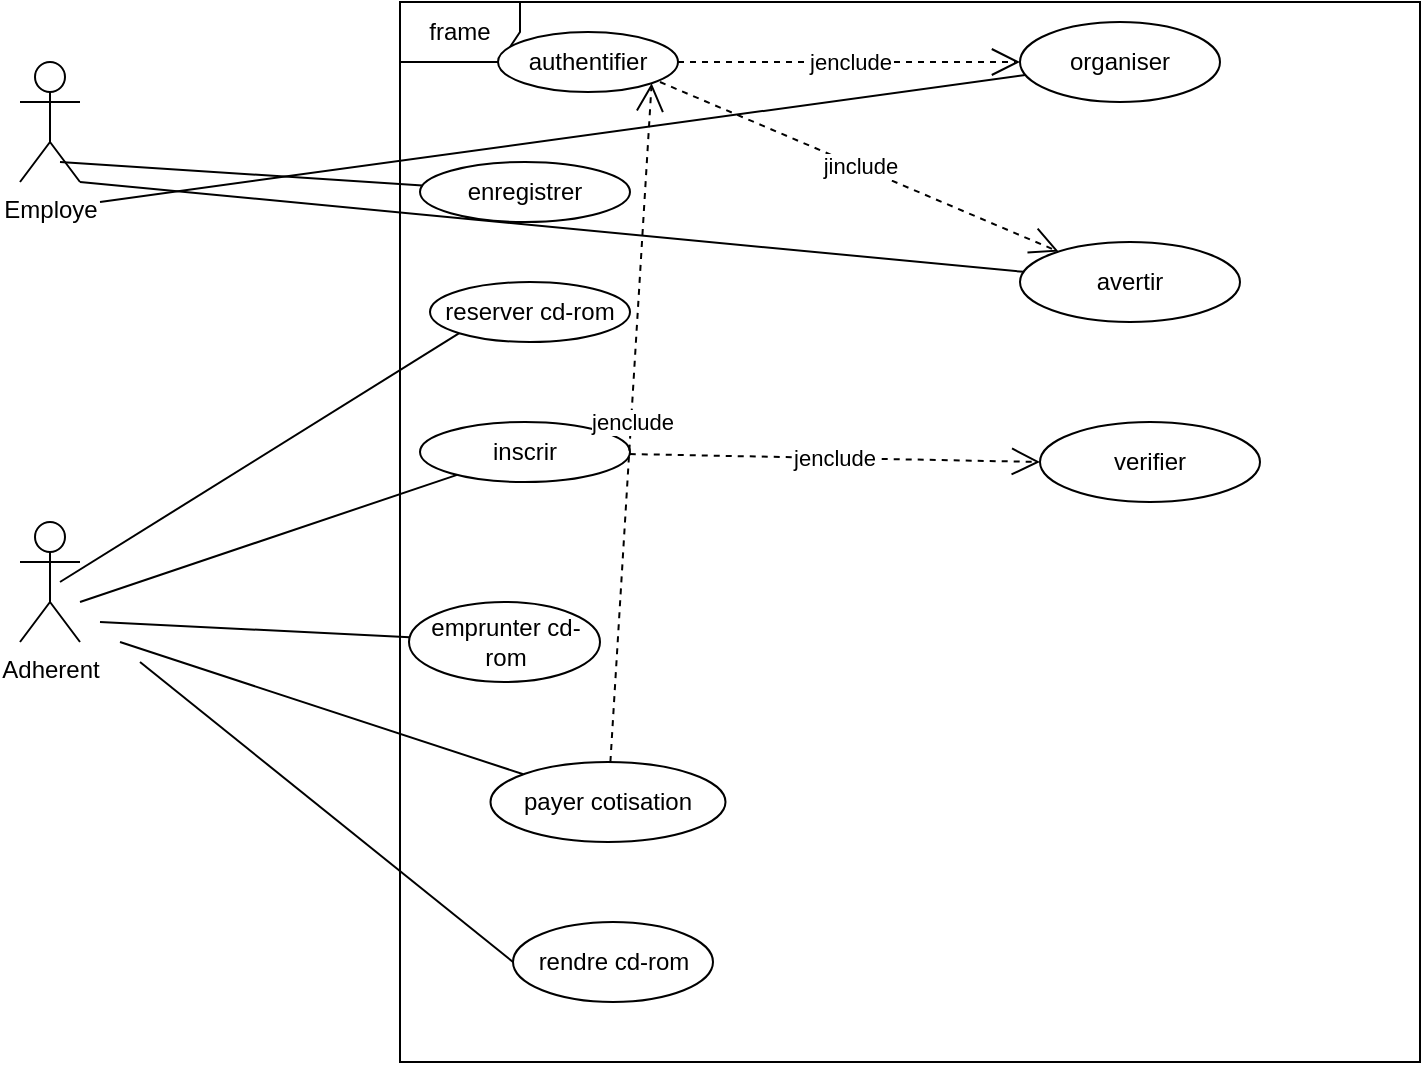 <mxfile version="16.5.5" type="github">
  <diagram id="hZWZhFXcMOGEttDMzRuV" name="Page-1">
    <mxGraphModel dx="868" dy="482" grid="1" gridSize="10" guides="1" tooltips="1" connect="1" arrows="1" fold="1" page="1" pageScale="1" pageWidth="827" pageHeight="1169" math="0" shadow="0">
      <root>
        <mxCell id="0" />
        <mxCell id="1" parent="0" />
        <mxCell id="t60WEqd_9vHMMKLTzPeI-1" value="frame" style="shape=umlFrame;whiteSpace=wrap;html=1;" vertex="1" parent="1">
          <mxGeometry x="260" y="30" width="510" height="530" as="geometry" />
        </mxCell>
        <mxCell id="t60WEqd_9vHMMKLTzPeI-4" value="Employe" style="shape=umlActor;verticalLabelPosition=bottom;verticalAlign=top;html=1;" vertex="1" parent="1">
          <mxGeometry x="70" y="60" width="30" height="60" as="geometry" />
        </mxCell>
        <mxCell id="t60WEqd_9vHMMKLTzPeI-5" value="Adherent" style="shape=umlActor;verticalLabelPosition=bottom;verticalAlign=top;html=1;" vertex="1" parent="1">
          <mxGeometry x="70" y="290" width="30" height="60" as="geometry" />
        </mxCell>
        <mxCell id="t60WEqd_9vHMMKLTzPeI-7" value="authentifier" style="ellipse;whiteSpace=wrap;html=1;" vertex="1" parent="1">
          <mxGeometry x="309" y="45" width="90" height="30" as="geometry" />
        </mxCell>
        <mxCell id="t60WEqd_9vHMMKLTzPeI-8" value="enregistrer" style="ellipse;whiteSpace=wrap;html=1;" vertex="1" parent="1">
          <mxGeometry x="270" y="110" width="105" height="30" as="geometry" />
        </mxCell>
        <mxCell id="t60WEqd_9vHMMKLTzPeI-9" value="reserver cd-rom" style="ellipse;whiteSpace=wrap;html=1;" vertex="1" parent="1">
          <mxGeometry x="275" y="170" width="100" height="30" as="geometry" />
        </mxCell>
        <mxCell id="t60WEqd_9vHMMKLTzPeI-10" value="inscrir" style="ellipse;whiteSpace=wrap;html=1;" vertex="1" parent="1">
          <mxGeometry x="270" y="240" width="105" height="30" as="geometry" />
        </mxCell>
        <mxCell id="t60WEqd_9vHMMKLTzPeI-11" value="emprunter cd-rom" style="ellipse;whiteSpace=wrap;html=1;" vertex="1" parent="1">
          <mxGeometry x="264.5" y="330" width="95.5" height="40" as="geometry" />
        </mxCell>
        <mxCell id="t60WEqd_9vHMMKLTzPeI-12" value="payer cotisation" style="ellipse;whiteSpace=wrap;html=1;" vertex="1" parent="1">
          <mxGeometry x="305.25" y="410" width="117.5" height="40" as="geometry" />
        </mxCell>
        <mxCell id="t60WEqd_9vHMMKLTzPeI-13" value="rendre cd-rom" style="ellipse;whiteSpace=wrap;html=1;" vertex="1" parent="1">
          <mxGeometry x="316.5" y="490" width="100" height="40" as="geometry" />
        </mxCell>
        <mxCell id="t60WEqd_9vHMMKLTzPeI-14" value="organiser" style="ellipse;whiteSpace=wrap;html=1;" vertex="1" parent="1">
          <mxGeometry x="570" y="40" width="100" height="40" as="geometry" />
        </mxCell>
        <mxCell id="t60WEqd_9vHMMKLTzPeI-15" value="avertir" style="ellipse;whiteSpace=wrap;html=1;" vertex="1" parent="1">
          <mxGeometry x="570" y="150" width="110" height="40" as="geometry" />
        </mxCell>
        <mxCell id="t60WEqd_9vHMMKLTzPeI-16" value="verifier" style="ellipse;whiteSpace=wrap;html=1;" vertex="1" parent="1">
          <mxGeometry x="580" y="240" width="110" height="40" as="geometry" />
        </mxCell>
        <mxCell id="t60WEqd_9vHMMKLTzPeI-17" value="" style="endArrow=none;html=1;rounded=0;entryX=0;entryY=1;entryDx=0;entryDy=0;" edge="1" parent="1" target="t60WEqd_9vHMMKLTzPeI-9">
          <mxGeometry relative="1" as="geometry">
            <mxPoint x="90" y="320" as="sourcePoint" />
            <mxPoint x="240" y="320" as="targetPoint" />
          </mxGeometry>
        </mxCell>
        <mxCell id="t60WEqd_9vHMMKLTzPeI-18" value="" style="endArrow=none;html=1;rounded=0;" edge="1" parent="1" target="t60WEqd_9vHMMKLTzPeI-10">
          <mxGeometry relative="1" as="geometry">
            <mxPoint x="100" y="330" as="sourcePoint" />
            <mxPoint x="338.645" y="215.607" as="targetPoint" />
          </mxGeometry>
        </mxCell>
        <mxCell id="t60WEqd_9vHMMKLTzPeI-19" value="" style="endArrow=none;html=1;rounded=0;" edge="1" parent="1" target="t60WEqd_9vHMMKLTzPeI-11">
          <mxGeometry relative="1" as="geometry">
            <mxPoint x="110" y="340" as="sourcePoint" />
            <mxPoint x="333.969" y="293.794" as="targetPoint" />
          </mxGeometry>
        </mxCell>
        <mxCell id="t60WEqd_9vHMMKLTzPeI-20" value="" style="endArrow=none;html=1;rounded=0;" edge="1" parent="1" target="t60WEqd_9vHMMKLTzPeI-12">
          <mxGeometry relative="1" as="geometry">
            <mxPoint x="120" y="350" as="sourcePoint" />
            <mxPoint x="320.586" y="361.588" as="targetPoint" />
          </mxGeometry>
        </mxCell>
        <mxCell id="t60WEqd_9vHMMKLTzPeI-21" value="" style="endArrow=none;html=1;rounded=0;entryX=0;entryY=0.5;entryDx=0;entryDy=0;" edge="1" parent="1" target="t60WEqd_9vHMMKLTzPeI-13">
          <mxGeometry relative="1" as="geometry">
            <mxPoint x="130" y="360" as="sourcePoint" />
            <mxPoint x="331.684" y="426.126" as="targetPoint" />
          </mxGeometry>
        </mxCell>
        <mxCell id="t60WEqd_9vHMMKLTzPeI-23" value="" style="endArrow=none;html=1;rounded=0;" edge="1" parent="1" target="t60WEqd_9vHMMKLTzPeI-8">
          <mxGeometry relative="1" as="geometry">
            <mxPoint x="90" y="110" as="sourcePoint" />
            <mxPoint x="250" y="110" as="targetPoint" />
          </mxGeometry>
        </mxCell>
        <mxCell id="t60WEqd_9vHMMKLTzPeI-24" value="" style="endArrow=none;html=1;rounded=0;" edge="1" parent="1" target="t60WEqd_9vHMMKLTzPeI-15">
          <mxGeometry relative="1" as="geometry">
            <mxPoint x="100" y="120" as="sourcePoint" />
            <mxPoint x="270" y="150" as="targetPoint" />
          </mxGeometry>
        </mxCell>
        <mxCell id="t60WEqd_9vHMMKLTzPeI-25" value="" style="endArrow=none;html=1;rounded=0;" edge="1" parent="1" target="t60WEqd_9vHMMKLTzPeI-14">
          <mxGeometry relative="1" as="geometry">
            <mxPoint x="110" y="130" as="sourcePoint" />
            <mxPoint x="581.795" y="174.933" as="targetPoint" />
          </mxGeometry>
        </mxCell>
        <mxCell id="t60WEqd_9vHMMKLTzPeI-29" value="&lt;font style=&quot;vertical-align: inherit&quot;&gt;&lt;font style=&quot;vertical-align: inherit&quot;&gt;jenclude&lt;/font&gt;&lt;/font&gt;" style="endArrow=open;endSize=12;dashed=1;html=1;rounded=0;entryX=1;entryY=1;entryDx=0;entryDy=0;" edge="1" parent="1" source="t60WEqd_9vHMMKLTzPeI-12" target="t60WEqd_9vHMMKLTzPeI-7">
          <mxGeometry width="160" relative="1" as="geometry">
            <mxPoint x="330" y="290" as="sourcePoint" />
            <mxPoint x="490" y="290" as="targetPoint" />
          </mxGeometry>
        </mxCell>
        <mxCell id="t60WEqd_9vHMMKLTzPeI-31" value="&lt;font style=&quot;vertical-align: inherit&quot;&gt;&lt;font style=&quot;vertical-align: inherit&quot;&gt;jenclude&lt;/font&gt;&lt;/font&gt;" style="endArrow=open;endSize=12;dashed=1;html=1;rounded=0;entryX=0;entryY=0.5;entryDx=0;entryDy=0;" edge="1" parent="1" source="t60WEqd_9vHMMKLTzPeI-10" target="t60WEqd_9vHMMKLTzPeI-16">
          <mxGeometry width="160" relative="1" as="geometry">
            <mxPoint x="330" y="290" as="sourcePoint" />
            <mxPoint x="490" y="290" as="targetPoint" />
          </mxGeometry>
        </mxCell>
        <mxCell id="t60WEqd_9vHMMKLTzPeI-33" value="&lt;font style=&quot;vertical-align: inherit&quot;&gt;&lt;font style=&quot;vertical-align: inherit&quot;&gt;jinclude&lt;/font&gt;&lt;/font&gt;" style="endArrow=open;endSize=12;dashed=1;html=1;rounded=0;" edge="1" parent="1" target="t60WEqd_9vHMMKLTzPeI-15">
          <mxGeometry width="160" relative="1" as="geometry">
            <mxPoint x="390" y="70" as="sourcePoint" />
            <mxPoint x="550" y="80" as="targetPoint" />
          </mxGeometry>
        </mxCell>
        <mxCell id="t60WEqd_9vHMMKLTzPeI-37" value="&lt;font style=&quot;vertical-align: inherit&quot;&gt;&lt;font style=&quot;vertical-align: inherit&quot;&gt;jenclude&lt;/font&gt;&lt;/font&gt;" style="endArrow=open;endSize=12;dashed=1;html=1;rounded=0;" edge="1" parent="1" source="t60WEqd_9vHMMKLTzPeI-7" target="t60WEqd_9vHMMKLTzPeI-14">
          <mxGeometry width="160" relative="1" as="geometry">
            <mxPoint x="330" y="290" as="sourcePoint" />
            <mxPoint x="490" y="290" as="targetPoint" />
          </mxGeometry>
        </mxCell>
      </root>
    </mxGraphModel>
  </diagram>
</mxfile>

